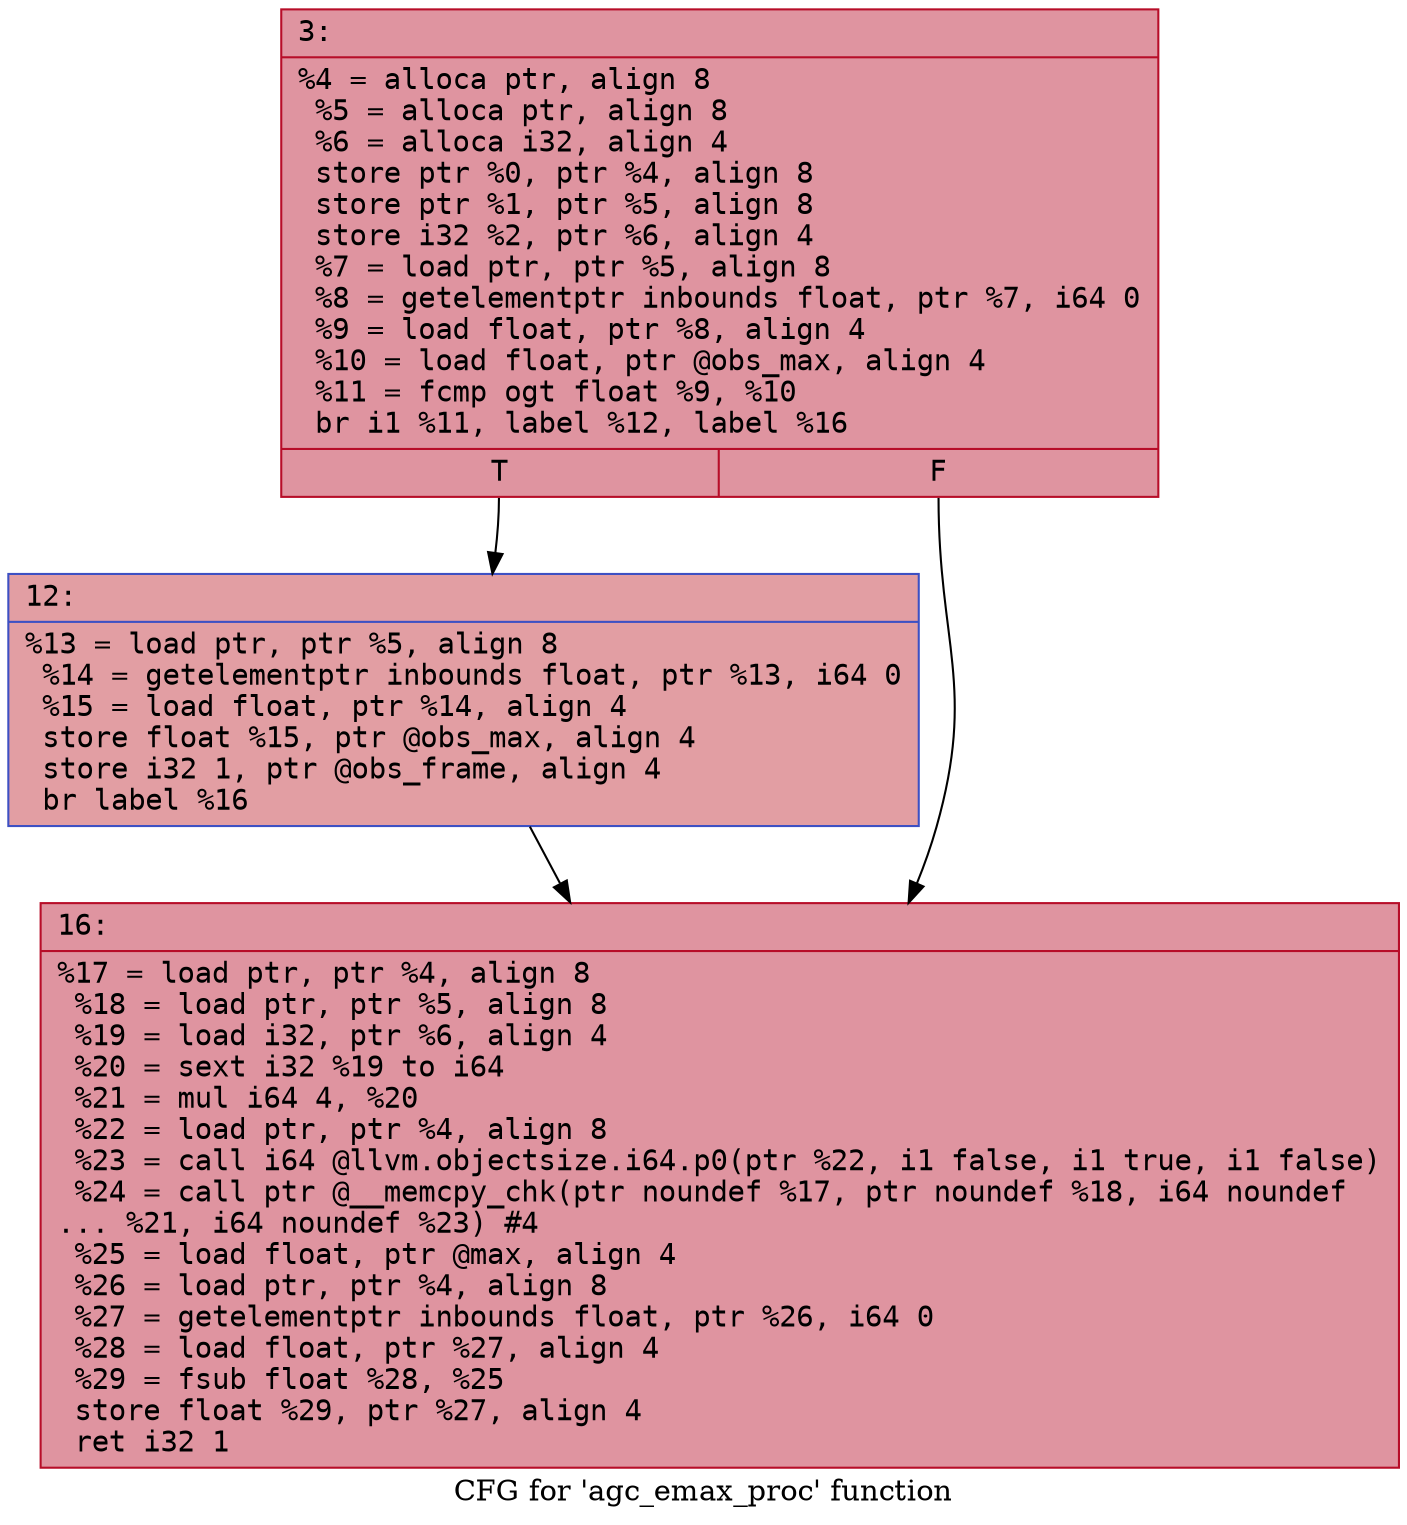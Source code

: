 digraph "CFG for 'agc_emax_proc' function" {
	label="CFG for 'agc_emax_proc' function";

	Node0x6000018e9f40 [shape=record,color="#b70d28ff", style=filled, fillcolor="#b70d2870" fontname="Courier",label="{3:\l|  %4 = alloca ptr, align 8\l  %5 = alloca ptr, align 8\l  %6 = alloca i32, align 4\l  store ptr %0, ptr %4, align 8\l  store ptr %1, ptr %5, align 8\l  store i32 %2, ptr %6, align 4\l  %7 = load ptr, ptr %5, align 8\l  %8 = getelementptr inbounds float, ptr %7, i64 0\l  %9 = load float, ptr %8, align 4\l  %10 = load float, ptr @obs_max, align 4\l  %11 = fcmp ogt float %9, %10\l  br i1 %11, label %12, label %16\l|{<s0>T|<s1>F}}"];
	Node0x6000018e9f40:s0 -> Node0x6000018e9f90[tooltip="3 -> 12\nProbability 50.00%" ];
	Node0x6000018e9f40:s1 -> Node0x6000018e9fe0[tooltip="3 -> 16\nProbability 50.00%" ];
	Node0x6000018e9f90 [shape=record,color="#3d50c3ff", style=filled, fillcolor="#be242e70" fontname="Courier",label="{12:\l|  %13 = load ptr, ptr %5, align 8\l  %14 = getelementptr inbounds float, ptr %13, i64 0\l  %15 = load float, ptr %14, align 4\l  store float %15, ptr @obs_max, align 4\l  store i32 1, ptr @obs_frame, align 4\l  br label %16\l}"];
	Node0x6000018e9f90 -> Node0x6000018e9fe0[tooltip="12 -> 16\nProbability 100.00%" ];
	Node0x6000018e9fe0 [shape=record,color="#b70d28ff", style=filled, fillcolor="#b70d2870" fontname="Courier",label="{16:\l|  %17 = load ptr, ptr %4, align 8\l  %18 = load ptr, ptr %5, align 8\l  %19 = load i32, ptr %6, align 4\l  %20 = sext i32 %19 to i64\l  %21 = mul i64 4, %20\l  %22 = load ptr, ptr %4, align 8\l  %23 = call i64 @llvm.objectsize.i64.p0(ptr %22, i1 false, i1 true, i1 false)\l  %24 = call ptr @__memcpy_chk(ptr noundef %17, ptr noundef %18, i64 noundef\l... %21, i64 noundef %23) #4\l  %25 = load float, ptr @max, align 4\l  %26 = load ptr, ptr %4, align 8\l  %27 = getelementptr inbounds float, ptr %26, i64 0\l  %28 = load float, ptr %27, align 4\l  %29 = fsub float %28, %25\l  store float %29, ptr %27, align 4\l  ret i32 1\l}"];
}
